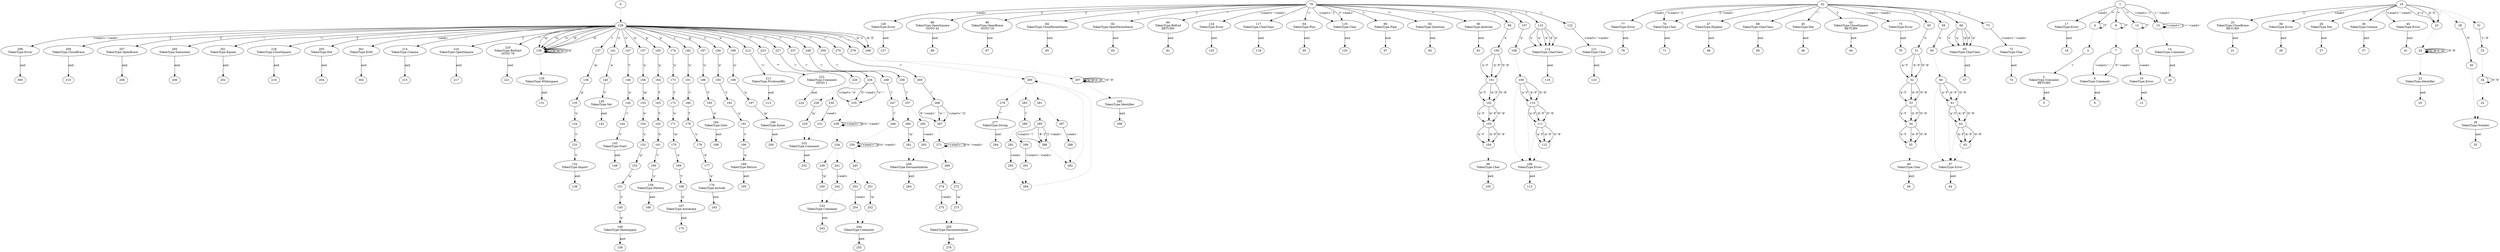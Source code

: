 digraph NFA {
    "299" [label="299\nTokenType.Error"]
    "295" [label="295\nTokenType.Identifier"]
    "277" [label="277\nTokenType.String"]
    "265" [label="265\nTokenType.Documentation"]
    "244" [label="244\nTokenType.Comment"]
    "233" [label="233\nTokenType.Comment"]
    "225" [label="225\nTokenType.Comment"]
    "209" [label="209\nTokenType.CloseBrace"]
    "207" [label="207\nTokenType.OpenBrace"]
    "205" [label="205\nTokenType.Semicolon"]
    "201" [label="201\nTokenType.Equals"]
    "184" [label="184\nTokenType.Goto"]
    "176" [label="176\nTokenType.Include"]
    "149" [label="149\nTokenType.Namespace"]
    "126" [label="126\nTokenType.Error"]
    "218" [label="218\nTokenType.CloseSquare"]
    "121" [label="121\nTokenType.Char"]
    "203" [label="203\nTokenType.Dot"]
    "106" [label="106\nTokenType.Error"]
    "98" [label="98\nTokenType.Char"]
    "88" [label="88\nTokenType.OpenSquare\nGOTO 42"]
    "86" [label="86\nTokenType.OpenBrace\nGOTO 19"]
    "84" [label="84\nTokenType.CloseParenthesis"]
    "129" [label="129\nTokenType.Whitespace"]
    "82" [label="82\nTokenType.OpenParenthesis"]
    "80" [label="80\nTokenType.ReEnd\nRETURN"]
    "124" [label="124\nTokenType.Error"]
    "77" [label="77\nTokenType.Error"]
    "256" [label="256\nTokenType.Documentation"]
    "159" [label="159\nTokenType.Pattern"]
    "65" [label="65\nTokenType.CharClass"]
    "301" [label="301\nTokenType.EOD"]
    "10" [label="10\nTokenType.Error"]
    "57" [label="57\nTokenType.Error"]
    "214" [label="214\nTokenType.Comma"]
    "20" [label="20\nTokenType.CloseBrace\nRETURN"]
    "117" [label="117\nTokenType.CharClass"]
    "167" [label="167\nTokenType.Automata"]
    "70" [label="70\nTokenType.Char"]
    "94" [label="94\nTokenType.Plus"]
    "47" [label="47\nTokenType.Hyphen"]
    "132" [label="132\nTokenType.Import"]
    "38" [label="38\nTokenType.Error"]
    "216" [label="216\nTokenType.OpenSquare"]
    "22" [label="22\nTokenType.Identifier"]
    "119" [label="119\nTokenType.Char"]
    "72" [label="72\nTokenType.Char"]
    "143" [label="143\nTokenType.Start"]
    "96" [label="96\nTokenType.Pipe"]
    "196" [label="196\nTokenType.Enum"]
    "2" [label="2\nTokenType.Comment\nRETURN"]
    "49" [label="49\nTokenType.Char"]
    "220" [label="220\nTokenType.ReStart\nGOTO 79"]
    "26" [label="26\nTokenType.Dot"]
    "68" [label="68\nTokenType.CharClass"]
    "139" [label="139\nTokenType.Set"]
    "189" [label="189\nTokenType.Return"]
    "92" [label="92\nTokenType.Question"]
    "45" [label="45\nTokenType.Hat"]
    "90" [label="90\nTokenType.Asterisk"]
    "43" [label="43\nTokenType.CloseSquare\nRETURN"]
    "211" [label="211\nTokenType.ProducedBy"]
    "17" [label="17\nTokenType.Error"]
    "114" [label="114\nTokenType.CharClass"]
    "36" [label="36\nTokenType.Comma"]
    "14" [label="14\nTokenType.Comment"]
    "222" [label="222\nTokenType.Comment\nGOTO 1"]
    "28" [label="28\nTokenType.Number"]
    "75" [label="75\nTokenType.Error"]
    "6" [label="6\nTokenType.Comment"]
    "40" [label="40\nTokenType.Error"]
    "1"->"4" [label="'*'"]
    "4"->"4" [label="'*'"]
    "4"->"3" [style=dotted]
    "3"->"2" [label="'/'"]
    "2"->"5" [label="exit"]
    "1"->"8" [label="'*'"]
    "8"->"8" [label="'*'"]
    "8"->"7" [style=dotted]
    "7"->"6" [label="'<start>'-'.'"]
    "7"->"6" [label="'0'-'<end>'"]
    "6"->"9" [label="exit"]
    "1"->"12" [label="'*'"]
    "12"->"12" [label="'*'"]
    "12"->"11" [style=dotted]
    "11"->"10" [label="<eod>"]
    "10"->"13" [label="exit"]
    "1"->"15" [label="'<start>'-')'"]
    "1"->"15" [label="'+'-'<end>'"]
    "15"->"15" [label="'<start>'-')'"]
    "15"->"15" [label="'+'-'<end>'"]
    "15"->"14" [style=dotted]
    "14"->"16" [label="exit"]
    "1"->"17" [label="<eod>"]
    "17"->"18" [label="exit"]
    "19"->"20" [label="'}'"]
    "20"->"21" [label="exit"]
    "19"->"23" [label="'a'-'z'"]
    "19"->"23" [label="'A'-'Z'"]
    "19"->"23" [label="'_'"]
    "23"->"24" [style=dotted]
    "24"->"24" [label="'a'-'z'"]
    "24"->"24" [label="'A'-'Z'"]
    "24"->"24" [label="'_'"]
    "24"->"24" [label="'0'-'9'"]
    "24"->"22" [style=dotted]
    "22"->"25" [label="exit"]
    "19"->"26" [label="'.'"]
    "26"->"27" [label="exit"]
    "19"->"29" [style=dotted]
    "19"->"31" [style=dotted]
    "30"->"28" [style=dotted]
    "32"->"28" [style=dotted]
    "29"->"30" [label="'0'"]
    "31"->"33" [label="'1'-'9'"]
    "33"->"34" [style=dotted]
    "34"->"34" [label="'0'-'9'"]
    "34"->"32" [style=dotted]
    "28"->"35" [label="exit"]
    "19"->"36" [label="','"]
    "36"->"37" [label="exit"]
    "19"->"38" [label="<eod>"]
    "38"->"39" [label="exit"]
    "19"->"40" [label="'<start>'-'<end>'"]
    "40"->"41" [label="exit"]
    "42"->"43" [label="']'"]
    "43"->"44" [label="exit"]
    "42"->"45" [label="'^'"]
    "45"->"46" [label="exit"]
    "42"->"47" [label="'-'"]
    "47"->"48" [label="exit"]
    "42"->"50" [label="'\\'"]
    "50"->"51" [label="'x'"]
    "51"->"52" [label="'a'-'f'"]
    "51"->"52" [label="'A'-'F'"]
    "51"->"52" [label="'0'-'9'"]
    "52"->"53" [label="'a'-'f'"]
    "52"->"53" [label="'A'-'F'"]
    "52"->"53" [label="'0'-'9'"]
    "53"->"54" [label="'a'-'f'"]
    "53"->"54" [label="'A'-'F'"]
    "53"->"54" [label="'0'-'9'"]
    "54"->"55" [label="'a'-'f'"]
    "54"->"55" [label="'A'-'F'"]
    "54"->"55" [label="'0'-'9'"]
    "55"->"49" [style=dotted]
    "49"->"56" [label="exit"]
    "42"->"58" [label="'\\'"]
    "58"->"59" [label="'x'"]
    "59"->"60" [style=dotted]
    "60"->"57" [style=dotted]
    "60"->"61" [label="'a'-'f'"]
    "60"->"61" [label="'A'-'F'"]
    "60"->"61" [label="'0'-'9'"]
    "61"->"57" [style=dotted]
    "61"->"62" [label="'a'-'f'"]
    "61"->"62" [label="'A'-'F'"]
    "61"->"62" [label="'0'-'9'"]
    "62"->"57" [style=dotted]
    "62"->"63" [label="'a'-'f'"]
    "62"->"63" [label="'A'-'F'"]
    "62"->"63" [label="'0'-'9'"]
    "63"->"57" [style=dotted]
    "57"->"64" [label="exit"]
    "42"->"66" [label="'\\'"]
    "66"->"65" [label="'s'"]
    "66"->"65" [label="'a'"]
    "66"->"65" [label="'A'"]
    "66"->"65" [label="'d'"]
    "66"->"65" [label="'e'"]
    "65"->"67" [label="exit"]
    "42"->"68" [label="'.'"]
    "68"->"69" [label="exit"]
    "42"->"70" [label="'<start>'-'['"]
    "42"->"70" [label="']'-'<end>'"]
    "70"->"71" [label="exit"]
    "42"->"73" [label="'\\'"]
    "73"->"72" [label="'<start>'-'<end>'"]
    "72"->"74" [label="exit"]
    "42"->"75" [label="'<start>'-'<end>'"]
    "75"->"76" [label="exit"]
    "42"->"77" [label="<eod>"]
    "77"->"78" [label="exit"]
    "79"->"80" [label="'''"]
    "80"->"81" [label="exit"]
    "79"->"82" [label="'('"]
    "82"->"83" [label="exit"]
    "79"->"84" [label="')'"]
    "84"->"85" [label="exit"]
    "79"->"86" [label="'{'"]
    "86"->"87" [label="exit"]
    "79"->"88" [label="'['"]
    "88"->"89" [label="exit"]
    "79"->"90" [label="'*'"]
    "90"->"91" [label="exit"]
    "79"->"92" [label="'?'"]
    "92"->"93" [label="exit"]
    "79"->"94" [label="'+'"]
    "94"->"95" [label="exit"]
    "79"->"96" [label="'|'"]
    "96"->"97" [label="exit"]
    "79"->"99" [label="'\\'"]
    "99"->"100" [label="'x'"]
    "100"->"101" [label="'a'-'f'"]
    "100"->"101" [label="'A'-'F'"]
    "100"->"101" [label="'0'-'9'"]
    "101"->"102" [label="'a'-'f'"]
    "101"->"102" [label="'A'-'F'"]
    "101"->"102" [label="'0'-'9'"]
    "102"->"103" [label="'a'-'f'"]
    "102"->"103" [label="'A'-'F'"]
    "102"->"103" [label="'0'-'9'"]
    "103"->"104" [label="'a'-'f'"]
    "103"->"104" [label="'A'-'F'"]
    "103"->"104" [label="'0'-'9'"]
    "104"->"98" [style=dotted]
    "98"->"105" [label="exit"]
    "79"->"107" [label="'\\'"]
    "107"->"108" [label="'x'"]
    "108"->"109" [style=dotted]
    "109"->"106" [style=dotted]
    "109"->"110" [label="'a'-'f'"]
    "109"->"110" [label="'A'-'F'"]
    "109"->"110" [label="'0'-'9'"]
    "110"->"106" [style=dotted]
    "110"->"111" [label="'a'-'f'"]
    "110"->"111" [label="'A'-'F'"]
    "110"->"111" [label="'0'-'9'"]
    "111"->"106" [style=dotted]
    "111"->"112" [label="'a'-'f'"]
    "111"->"112" [label="'A'-'F'"]
    "111"->"112" [label="'0'-'9'"]
    "112"->"106" [style=dotted]
    "106"->"113" [label="exit"]
    "79"->"115" [label="'\\'"]
    "115"->"114" [label="'s'"]
    "115"->"114" [label="'a'"]
    "115"->"114" [label="'A'"]
    "115"->"114" [label="'d'"]
    "115"->"114" [label="'e'"]
    "114"->"116" [label="exit"]
    "79"->"117" [label="'.'"]
    "117"->"118" [label="exit"]
    "79"->"119" [label="'<start>'-'['"]
    "79"->"119" [label="']'-'<end>'"]
    "119"->"120" [label="exit"]
    "79"->"122" [label="'\\'"]
    "122"->"121" [label="'<start>'-'<end>'"]
    "121"->"123" [label="exit"]
    "79"->"124" [label="'<start>'-'<end>'"]
    "124"->"125" [label="exit"]
    "79"->"126" [label="<eod>"]
    "126"->"127" [label="exit"]
    "128"->"130" [label="' '"]
    "128"->"130" [label="'\\t'"]
    "128"->"130" [label="'\\n'"]
    "128"->"130" [label="'\\r'"]
    "128"->"130" [label="'\\v'"]
    "128"->"130" [label="'\\f'"]
    "130"->"130" [label="' '"]
    "130"->"130" [label="'\\t'"]
    "130"->"130" [label="'\\n'"]
    "130"->"130" [label="'\\r'"]
    "130"->"130" [label="'\\v'"]
    "130"->"130" [label="'\\f'"]
    "130"->"129" [style=dotted]
    "129"->"131" [label="exit"]
    "128"->"137" [label="'i'"]
    "137"->"136" [label="'m'"]
    "136"->"135" [label="'p'"]
    "135"->"134" [label="'o'"]
    "134"->"133" [label="'r'"]
    "133"->"132" [label="'t'"]
    "132"->"138" [label="exit"]
    "128"->"141" [label="'s'"]
    "141"->"140" [label="'e'"]
    "140"->"139" [label="'t'"]
    "139"->"142" [label="exit"]
    "128"->"147" [label="'s'"]
    "147"->"146" [label="'t'"]
    "146"->"145" [label="'a'"]
    "145"->"144" [label="'r'"]
    "144"->"143" [label="'t'"]
    "143"->"148" [label="exit"]
    "128"->"157" [label="'n'"]
    "157"->"156" [label="'a'"]
    "156"->"155" [label="'m'"]
    "155"->"154" [label="'e'"]
    "154"->"153" [label="'s'"]
    "153"->"152" [label="'p'"]
    "152"->"151" [label="'a'"]
    "151"->"150" [label="'c'"]
    "150"->"149" [label="'e'"]
    "149"->"158" [label="exit"]
    "128"->"165" [label="'p'"]
    "165"->"164" [label="'a'"]
    "164"->"163" [label="'t'"]
    "163"->"162" [label="'t'"]
    "162"->"161" [label="'e'"]
    "161"->"160" [label="'r'"]
    "160"->"159" [label="'n'"]
    "159"->"166" [label="exit"]
    "128"->"174" [label="'a'"]
    "174"->"173" [label="'u'"]
    "173"->"172" [label="'t'"]
    "172"->"171" [label="'o'"]
    "171"->"170" [label="'m'"]
    "170"->"169" [label="'a'"]
    "169"->"168" [label="'t'"]
    "168"->"167" [label="'a'"]
    "167"->"175" [label="exit"]
    "128"->"182" [label="'i'"]
    "182"->"181" [label="'n'"]
    "181"->"180" [label="'c'"]
    "180"->"179" [label="'l'"]
    "179"->"178" [label="'u'"]
    "178"->"177" [label="'d'"]
    "177"->"176" [label="'e'"]
    "176"->"183" [label="exit"]
    "128"->"187" [label="'g'"]
    "187"->"186" [label="'o'"]
    "186"->"185" [label="'t'"]
    "185"->"184" [label="'o'"]
    "184"->"188" [label="exit"]
    "128"->"194" [label="'r'"]
    "194"->"193" [label="'e'"]
    "193"->"192" [label="'t'"]
    "192"->"191" [label="'u'"]
    "191"->"190" [label="'r'"]
    "190"->"189" [label="'n'"]
    "189"->"195" [label="exit"]
    "128"->"199" [label="'e'"]
    "199"->"198" [label="'n'"]
    "198"->"197" [label="'u'"]
    "197"->"196" [label="'m'"]
    "196"->"200" [label="exit"]
    "128"->"201" [label="'='"]
    "201"->"202" [label="exit"]
    "128"->"203" [label="'.'"]
    "203"->"204" [label="exit"]
    "128"->"205" [label="';'"]
    "205"->"206" [label="exit"]
    "128"->"207" [label="'{'"]
    "207"->"208" [label="exit"]
    "128"->"209" [label="'}'"]
    "209"->"210" [label="exit"]
    "128"->"212" [label="'-'"]
    "212"->"211" [label="'>'"]
    "211"->"213" [label="exit"]
    "128"->"214" [label="','"]
    "214"->"215" [label="exit"]
    "128"->"216" [label="'['"]
    "216"->"217" [label="exit"]
    "128"->"218" [label="']'"]
    "218"->"219" [label="exit"]
    "128"->"220" [label="'''"]
    "220"->"221" [label="exit"]
    "128"->"223" [label="'/'"]
    "223"->"222" [label="'*'"]
    "222"->"224" [label="exit"]
    "128"->"227" [label="'/'"]
    "227"->"226" [label="'/'"]
    "226"->"228" [style=dotted]
    "226"->"230" [style=dotted]
    "229"->"225" [style=dotted]
    "231"->"225" [style=dotted]
    "228"->"229" [label="'\\n'"]
    "230"->"231" [label="<eod>"]
    "225"->"232" [label="exit"]
    "128"->"237" [label="'/'"]
    "237"->"236" [label="'/'"]
    "236"->"235" [label="'<start>'-'\\t'"]
    "236"->"235" [label="'0'-'<end>'"]
    "236"->"235" [label="'\\v'-'.'"]
    "235"->"238" [style=dotted]
    "238"->"238" [label="'<start>'-'\\t'"]
    "238"->"238" [label="'\\v'-'<end>'"]
    "238"->"234" [style=dotted]
    "234"->"239" [style=dotted]
    "234"->"241" [style=dotted]
    "240"->"233" [style=dotted]
    "242"->"233" [style=dotted]
    "239"->"240" [label="'\\n'"]
    "241"->"242" [label="<eod>"]
    "233"->"243" [label="exit"]
    "128"->"249" [label="'/'"]
    "249"->"248" [label="'/'"]
    "248"->"247" [label="'/'"]
    "247"->"246" [label="'/'"]
    "246"->"250" [style=dotted]
    "250"->"250" [label="'<start>'-'\\t'"]
    "250"->"250" [label="'\\v'-'<end>'"]
    "250"->"245" [style=dotted]
    "245"->"251" [style=dotted]
    "245"->"253" [style=dotted]
    "252"->"244" [style=dotted]
    "254"->"244" [style=dotted]
    "251"->"252" [label="'\\n'"]
    "253"->"254" [label="<eod>"]
    "244"->"255" [label="exit"]
    "128"->"259" [label="'/'"]
    "259"->"258" [label="'/'"]
    "258"->"257" [label="'/'"]
    "257"->"260" [style=dotted]
    "257"->"262" [style=dotted]
    "261"->"256" [style=dotted]
    "263"->"256" [style=dotted]
    "260"->"261" [label="'\\n'"]
    "262"->"263" [label="<eod>"]
    "256"->"264" [label="exit"]
    "128"->"270" [label="'/'"]
    "270"->"269" [label="'/'"]
    "269"->"268" [label="'/'"]
    "268"->"267" [label="'<start>'-'\\t'"]
    "268"->"267" [label="'0'-'<end>'"]
    "268"->"267" [label="'\\v'-'.'"]
    "267"->"271" [style=dotted]
    "271"->"271" [label="'<start>'-'\\t'"]
    "271"->"271" [label="'\\v'-'<end>'"]
    "271"->"266" [style=dotted]
    "266"->"272" [style=dotted]
    "266"->"274" [style=dotted]
    "273"->"265" [style=dotted]
    "275"->"265" [style=dotted]
    "272"->"273" [label="'\\n'"]
    "274"->"275" [label="<eod>"]
    "265"->"276" [label="exit"]
    "128"->"279" [label="'\"'"]
    "279"->"280" [style=dotted]
    "280"->"281" [style=dotted]
    "280"->"283" [style=dotted]
    "282"->"280" [style=dotted]
    "284"->"280" [style=dotted]
    "281"->"285" [style=dotted]
    "281"->"287" [style=dotted]
    "286"->"282" [style=dotted]
    "288"->"282" [style=dotted]
    "285"->"286" [label="'<start>'-'!'"]
    "285"->"286" [label="'#'-'['"]
    "285"->"286" [label="']'-'<end>'"]
    "287"->"288" [label="<eod>"]
    "283"->"289" [label="'\\'"]
    "289"->"290" [style=dotted]
    "289"->"292" [style=dotted]
    "291"->"284" [style=dotted]
    "293"->"284" [style=dotted]
    "290"->"291" [label="'<start>'-'<end>'"]
    "292"->"293" [label="<eod>"]
    "280"->"278" [style=dotted]
    "278"->"277" [label="'\"'"]
    "277"->"294" [label="exit"]
    "128"->"296" [label="'a'-'z'"]
    "128"->"296" [label="'A'-'Z'"]
    "128"->"296" [label="'_'"]
    "296"->"297" [style=dotted]
    "297"->"297" [label="'a'-'z'"]
    "297"->"297" [label="'A'-'Z'"]
    "297"->"297" [label="'_'"]
    "297"->"297" [label="'0'-'9'"]
    "297"->"295" [style=dotted]
    "295"->"298" [label="exit"]
    "128"->"299" [label="'<start>'-'<end>'"]
    "299"->"300" [label="exit"]
    "128"->"301" [label="<eod>"]
    "301"->"302" [label="exit"]
    "0"->"128" [style=dotted]
}
